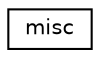 digraph "Graphical Class Hierarchy"
{
  edge [fontname="Helvetica",fontsize="10",labelfontname="Helvetica",labelfontsize="10"];
  node [fontname="Helvetica",fontsize="10",shape=record];
  rankdir="LR";
  Node1 [label="misc",height=0.2,width=0.4,color="black", fillcolor="white", style="filled",URL="$classmisc.html",tooltip="Library of miscellaneous functions. "];
}
